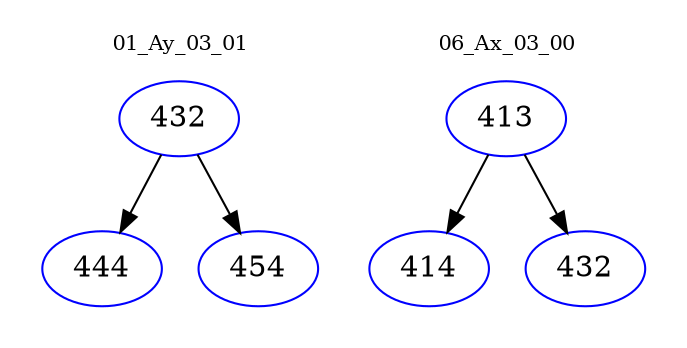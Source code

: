 digraph{
subgraph cluster_0 {
color = white
label = "01_Ay_03_01";
fontsize=10;
T0_432 [label="432", color="blue"]
T0_432 -> T0_444 [color="black"]
T0_444 [label="444", color="blue"]
T0_432 -> T0_454 [color="black"]
T0_454 [label="454", color="blue"]
}
subgraph cluster_1 {
color = white
label = "06_Ax_03_00";
fontsize=10;
T1_413 [label="413", color="blue"]
T1_413 -> T1_414 [color="black"]
T1_414 [label="414", color="blue"]
T1_413 -> T1_432 [color="black"]
T1_432 [label="432", color="blue"]
}
}
